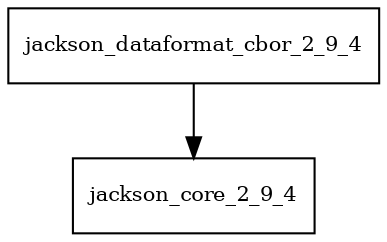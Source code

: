 digraph jackson_dataformat_cbor_2_9_4_dependencies {
  node [shape = box, fontsize=10.0];
  jackson_dataformat_cbor_2_9_4 -> jackson_core_2_9_4;
}
